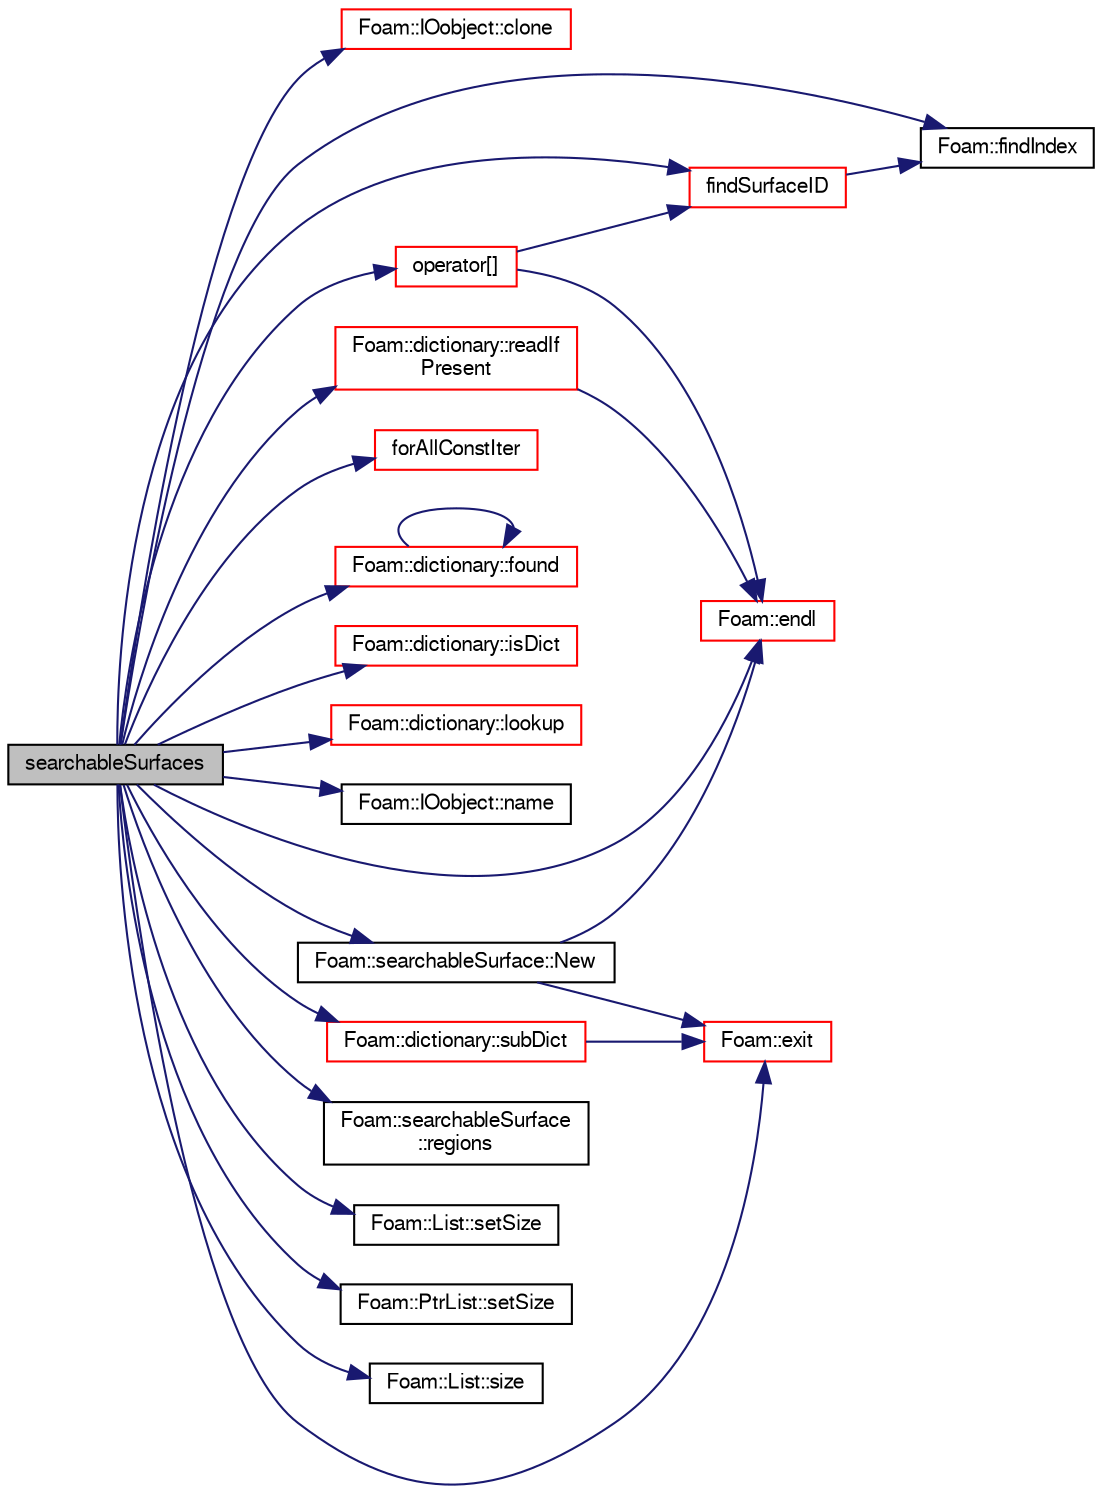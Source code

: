 digraph "searchableSurfaces"
{
  bgcolor="transparent";
  edge [fontname="FreeSans",fontsize="10",labelfontname="FreeSans",labelfontsize="10"];
  node [fontname="FreeSans",fontsize="10",shape=record];
  rankdir="LR";
  Node2 [label="searchableSurfaces",height=0.2,width=0.4,color="black", fillcolor="grey75", style="filled", fontcolor="black"];
  Node2 -> Node3 [color="midnightblue",fontsize="10",style="solid",fontname="FreeSans"];
  Node3 [label="Foam::IOobject::clone",height=0.2,width=0.4,color="red",URL="$a26142.html#a2586aa9ac4b54cdfc2bb9ed7780d4602",tooltip="Clone. "];
  Node2 -> Node6 [color="midnightblue",fontsize="10",style="solid",fontname="FreeSans"];
  Node6 [label="Foam::endl",height=0.2,width=0.4,color="red",URL="$a21124.html#a2db8fe02a0d3909e9351bb4275b23ce4",tooltip="Add newline and flush stream. "];
  Node2 -> Node11 [color="midnightblue",fontsize="10",style="solid",fontname="FreeSans"];
  Node11 [label="Foam::exit",height=0.2,width=0.4,color="red",URL="$a21124.html#a06ca7250d8e89caf05243ec094843642"];
  Node2 -> Node56 [color="midnightblue",fontsize="10",style="solid",fontname="FreeSans"];
  Node56 [label="Foam::findIndex",height=0.2,width=0.4,color="black",URL="$a21124.html#ac16695f83f370df159eed19f92d095fb",tooltip="Find first occurence of given element and return index,. "];
  Node2 -> Node57 [color="midnightblue",fontsize="10",style="solid",fontname="FreeSans"];
  Node57 [label="findSurfaceID",height=0.2,width=0.4,color="red",URL="$a25246.html#af7fdead0bde1be31dbbcd7b3a826a0bc",tooltip="Find index of surface. Return -1 if not found. "];
  Node57 -> Node56 [color="midnightblue",fontsize="10",style="solid",fontname="FreeSans"];
  Node2 -> Node72 [color="midnightblue",fontsize="10",style="solid",fontname="FreeSans"];
  Node72 [label="forAllConstIter",height=0.2,width=0.4,color="red",URL="$a38141.html#ae21e2836509b0fa7f7cedf6493b11b09"];
  Node2 -> Node77 [color="midnightblue",fontsize="10",style="solid",fontname="FreeSans"];
  Node77 [label="Foam::dictionary::found",height=0.2,width=0.4,color="red",URL="$a26014.html#adcd3d5d43253006ef145e56b43025d28",tooltip="Search dictionary for given keyword. "];
  Node77 -> Node77 [color="midnightblue",fontsize="10",style="solid",fontname="FreeSans"];
  Node2 -> Node321 [color="midnightblue",fontsize="10",style="solid",fontname="FreeSans"];
  Node321 [label="Foam::dictionary::isDict",height=0.2,width=0.4,color="red",URL="$a26014.html#aa4cc2aee9215f116e05032ce430e102a",tooltip="Check if entry is a sub-dictionary. "];
  Node2 -> Node79 [color="midnightblue",fontsize="10",style="solid",fontname="FreeSans"];
  Node79 [label="Foam::dictionary::lookup",height=0.2,width=0.4,color="red",URL="$a26014.html#a6a0727fa523e48977e27348663def509",tooltip="Find and return an entry data stream. "];
  Node2 -> Node87 [color="midnightblue",fontsize="10",style="solid",fontname="FreeSans"];
  Node87 [label="Foam::IOobject::name",height=0.2,width=0.4,color="black",URL="$a26142.html#acc80e00a8ac919288fb55bd14cc88bf6",tooltip="Return name. "];
  Node2 -> Node322 [color="midnightblue",fontsize="10",style="solid",fontname="FreeSans"];
  Node322 [label="Foam::searchableSurface::New",height=0.2,width=0.4,color="black",URL="$a25234.html#a9dee63d319c83c226c226575d5f61084",tooltip="Return a reference to the selected searchableSurface. "];
  Node322 -> Node6 [color="midnightblue",fontsize="10",style="solid",fontname="FreeSans"];
  Node322 -> Node11 [color="midnightblue",fontsize="10",style="solid",fontname="FreeSans"];
  Node2 -> Node323 [color="midnightblue",fontsize="10",style="solid",fontname="FreeSans"];
  Node323 [label="operator[]",height=0.2,width=0.4,color="red",URL="$a25246.html#a7688f42df60462606ca8fa3ac04c8679",tooltip="Return const reference to searchableSurface by name. "];
  Node323 -> Node57 [color="midnightblue",fontsize="10",style="solid",fontname="FreeSans"];
  Node323 -> Node6 [color="midnightblue",fontsize="10",style="solid",fontname="FreeSans"];
  Node2 -> Node243 [color="midnightblue",fontsize="10",style="solid",fontname="FreeSans"];
  Node243 [label="Foam::dictionary::readIf\lPresent",height=0.2,width=0.4,color="red",URL="$a26014.html#ad4bd008e6ee208313f2c3a963ee1170d",tooltip="Find an entry if present, and assign to T. "];
  Node243 -> Node6 [color="midnightblue",fontsize="10",style="solid",fontname="FreeSans"];
  Node2 -> Node324 [color="midnightblue",fontsize="10",style="solid",fontname="FreeSans"];
  Node324 [label="Foam::searchableSurface\l::regions",height=0.2,width=0.4,color="black",URL="$a25234.html#a7ebf756bf55e688f61fab68366c6c950",tooltip="Names of regions. "];
  Node2 -> Node61 [color="midnightblue",fontsize="10",style="solid",fontname="FreeSans"];
  Node61 [label="Foam::List::setSize",height=0.2,width=0.4,color="black",URL="$a25694.html#aedb985ffeaf1bdbfeccc2a8730405703",tooltip="Reset size of List. "];
  Node2 -> Node180 [color="midnightblue",fontsize="10",style="solid",fontname="FreeSans"];
  Node180 [label="Foam::PtrList::setSize",height=0.2,width=0.4,color="black",URL="$a25914.html#aedb985ffeaf1bdbfeccc2a8730405703",tooltip="Reset size of PtrList. If extending the PtrList, new entries are. "];
  Node2 -> Node62 [color="midnightblue",fontsize="10",style="solid",fontname="FreeSans"];
  Node62 [label="Foam::List::size",height=0.2,width=0.4,color="black",URL="$a25694.html#a8a5f6fa29bd4b500caf186f60245b384",tooltip="Override size to be inconsistent with allocated storage. "];
  Node2 -> Node247 [color="midnightblue",fontsize="10",style="solid",fontname="FreeSans"];
  Node247 [label="Foam::dictionary::subDict",height=0.2,width=0.4,color="red",URL="$a26014.html#aaa26b5f2da6aff5a6a59af5407f1bf59",tooltip="Find and return a sub-dictionary. "];
  Node247 -> Node11 [color="midnightblue",fontsize="10",style="solid",fontname="FreeSans"];
}
